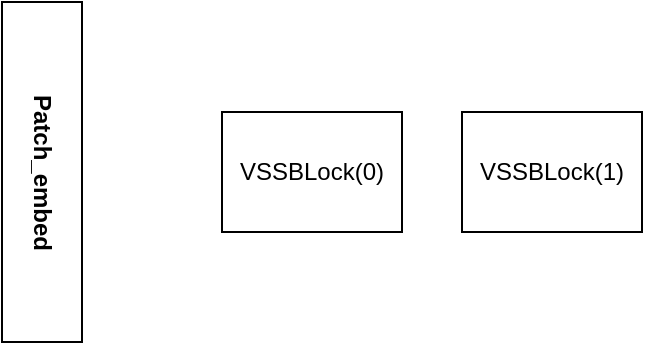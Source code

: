 <mxfile version="24.8.4">
  <diagram name="第 1 页" id="-rBXWYMA8vQO4I_JBFDj">
    <mxGraphModel dx="2072" dy="723" grid="1" gridSize="10" guides="1" tooltips="1" connect="1" arrows="1" fold="1" page="1" pageScale="1" pageWidth="827" pageHeight="1169" math="0" shadow="0">
      <root>
        <mxCell id="0" />
        <mxCell id="1" parent="0" />
        <mxCell id="SSyrkYJbgdm2HnbKpwL7-1" value="" style="rounded=0;whiteSpace=wrap;html=1;" vertex="1" parent="1">
          <mxGeometry x="-1520" y="510" width="40" height="170" as="geometry" />
        </mxCell>
        <mxCell id="SSyrkYJbgdm2HnbKpwL7-2" value="&lt;b&gt;Patch_embed&lt;/b&gt;" style="text;html=1;align=center;verticalAlign=middle;resizable=0;points=[];autosize=1;strokeColor=none;fillColor=none;rotation=90;" vertex="1" parent="1">
          <mxGeometry x="-1550" y="580" width="100" height="30" as="geometry" />
        </mxCell>
        <mxCell id="SSyrkYJbgdm2HnbKpwL7-3" value="VSSBLock(0)" style="rounded=0;whiteSpace=wrap;html=1;" vertex="1" parent="1">
          <mxGeometry x="-1410" y="565" width="90" height="60" as="geometry" />
        </mxCell>
        <mxCell id="SSyrkYJbgdm2HnbKpwL7-4" value="VSSBLock(1)" style="rounded=0;whiteSpace=wrap;html=1;" vertex="1" parent="1">
          <mxGeometry x="-1290" y="565" width="90" height="60" as="geometry" />
        </mxCell>
      </root>
    </mxGraphModel>
  </diagram>
</mxfile>

